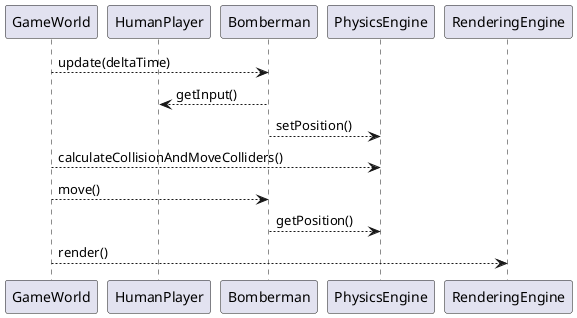 @startuml

participant GameWorld
participant HumanPlayer
participant Bomberman
participant PhysicsEngine
participant RenderingEngine

GameWorld --> Bomberman : update(deltaTime)
Bomberman --> HumanPlayer : getInput() 
Bomberman --> PhysicsEngine : setPosition()
GameWorld --> PhysicsEngine : calculateCollisionAndMoveColliders()
GameWorld --> Bomberman :  move()
Bomberman --> PhysicsEngine : getPosition()
GameWorld --> RenderingEngine : render()


@enduml
